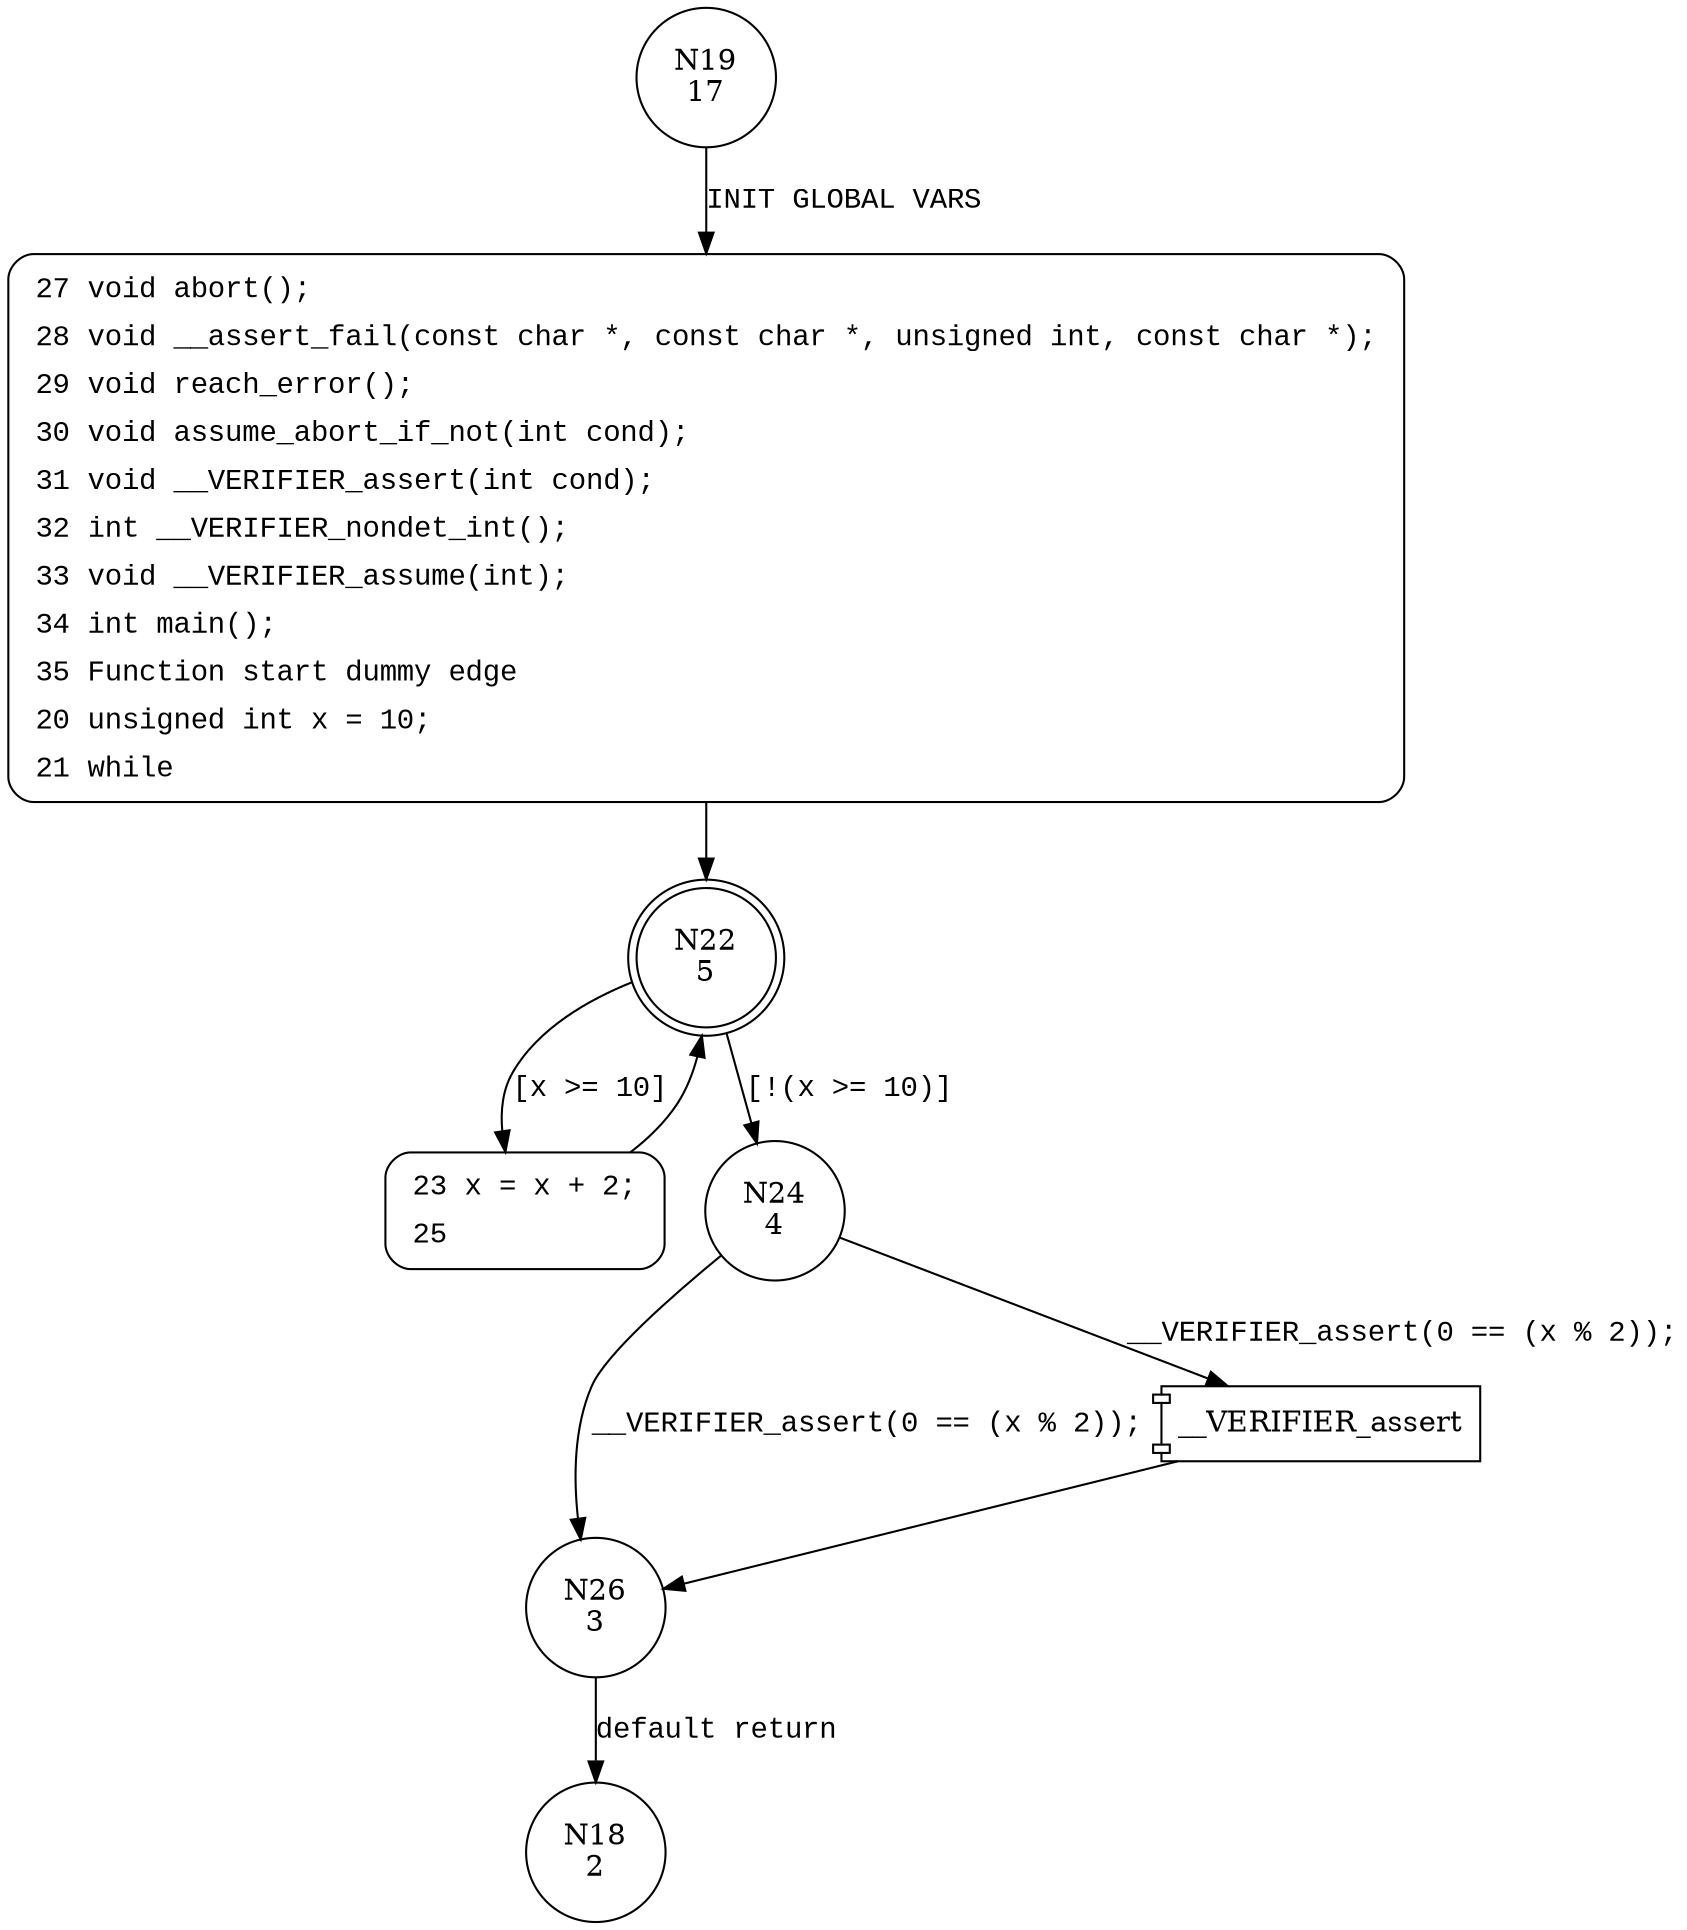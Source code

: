 digraph main {
19 [shape="circle" label="N19\n17"]
27 [shape="circle" label="N27\n16"]
22 [shape="doublecircle" label="N22\n5"]
23 [shape="circle" label="N23\n1"]
24 [shape="circle" label="N24\n4"]
26 [shape="circle" label="N26\n3"]
18 [shape="circle" label="N18\n2"]
27 [style="filled,bold" penwidth="1" fillcolor="white" fontname="Courier New" shape="Mrecord" label=<<table border="0" cellborder="0" cellpadding="3" bgcolor="white"><tr><td align="right">27</td><td align="left">void abort();</td></tr><tr><td align="right">28</td><td align="left">void __assert_fail(const char *, const char *, unsigned int, const char *);</td></tr><tr><td align="right">29</td><td align="left">void reach_error();</td></tr><tr><td align="right">30</td><td align="left">void assume_abort_if_not(int cond);</td></tr><tr><td align="right">31</td><td align="left">void __VERIFIER_assert(int cond);</td></tr><tr><td align="right">32</td><td align="left">int __VERIFIER_nondet_int();</td></tr><tr><td align="right">33</td><td align="left">void __VERIFIER_assume(int);</td></tr><tr><td align="right">34</td><td align="left">int main();</td></tr><tr><td align="right">35</td><td align="left">Function start dummy edge</td></tr><tr><td align="right">20</td><td align="left">unsigned int x = 10;</td></tr><tr><td align="right">21</td><td align="left">while</td></tr></table>>]
27 -> 22[label=""]
23 [style="filled,bold" penwidth="1" fillcolor="white" fontname="Courier New" shape="Mrecord" label=<<table border="0" cellborder="0" cellpadding="3" bgcolor="white"><tr><td align="right">23</td><td align="left">x = x + 2;</td></tr><tr><td align="right">25</td><td align="left"></td></tr></table>>]
23 -> 22[label=""]
19 -> 27 [label="INIT GLOBAL VARS" fontname="Courier New"]
22 -> 23 [label="[x >= 10]" fontname="Courier New"]
22 -> 24 [label="[!(x >= 10)]" fontname="Courier New"]
100001 [shape="component" label="__VERIFIER_assert"]
24 -> 100001 [label="__VERIFIER_assert(0 == (x % 2));" fontname="Courier New"]
100001 -> 26 [label="" fontname="Courier New"]
24 -> 26 [label="__VERIFIER_assert(0 == (x % 2));" fontname="Courier New"]
26 -> 18 [label="default return" fontname="Courier New"]
}